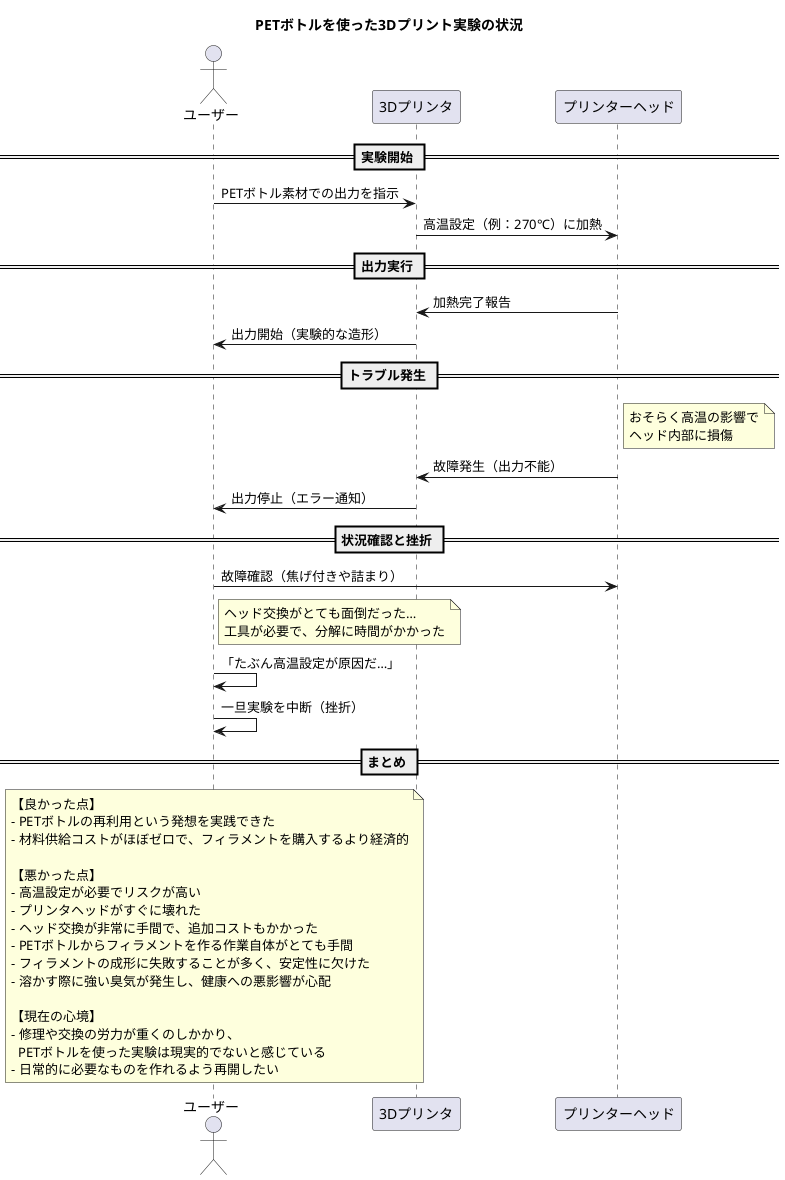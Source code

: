 @startuml
title PETボトルを使った3Dプリント実験の状況

actor User as "ユーザー"
@startuml
title PETボトルを使った3Dプリント実験の状況

actor User as "ユーザー"
participant "3Dプリンタ" as Printer
participant "プリンターヘッド" as Head

== 実験開始 ==
User -> Printer : PETボトル素材での出力を指示
Printer -> Head : 高温設定（例：270℃）に加熱

== 出力実行 ==
Head -> Printer : 加熱完了報告
Printer -> User : 出力開始（実験的な造形）

== トラブル発生 ==
note right of Head
 おそらく高温の影響で
 ヘッド内部に損傷
end note
Head -> Printer : 故障発生（出力不能）
Printer -> User : 出力停止（エラー通知）

== 状況確認と挫折 ==
User -> Head : 故障確認（焦げ付きや詰まり）
note right of User
 ヘッド交換がとても面倒だった…
 工具が必要で、分解に時間がかかった
end note
User -> User : 「たぶん高温設定が原因だ…」
User -> User : 一旦実験を中断（挫折）

== まとめ ==
note over User
【良かった点】
- PETボトルの再利用という発想を実践できた
- 材料供給コストがほぼゼロで、フィラメントを購入するより経済的

【悪かった点】
- 高温設定が必要でリスクが高い
- プリンタヘッドがすぐに壊れた
- ヘッド交換が非常に手間で、追加コストもかかった
- PETボトルからフィラメントを作る作業自体がとても手間
- フィラメントの成形に失敗することが多く、安定性に欠けた
- 溶かす際に強い臭気が発生し、健康への悪影響が心配

【現在の心境】
- 修理や交換の労力が重くのしかかり、
  PETボトルを使った実験は現実的でないと感じている
- 日常的に必要なものを作れるよう再開したい
end note

@enduml